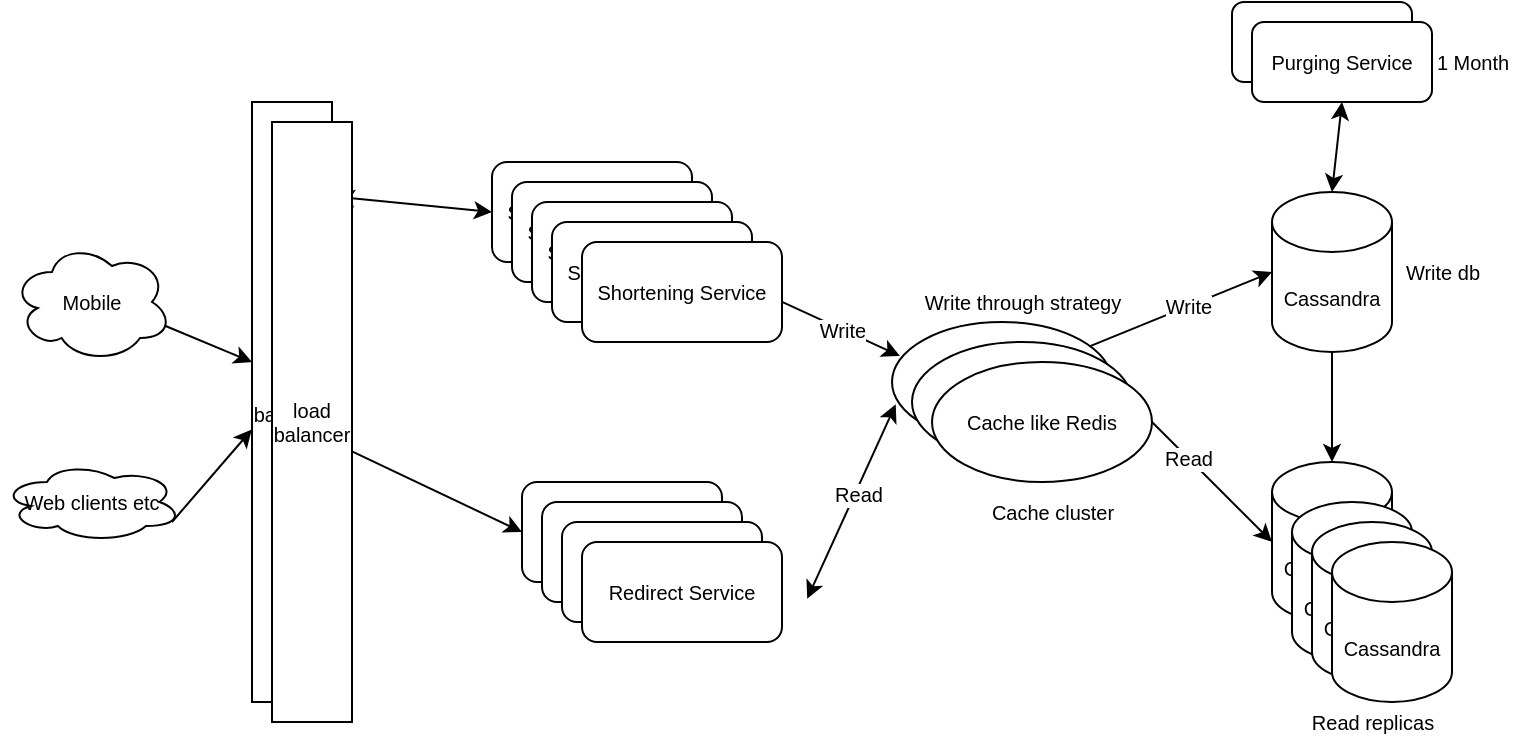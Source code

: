 <mxfile version="15.9.3" type="github">
  <diagram id="C5RBs43oDa-KdzZeNtuy" name="Page-1">
    <mxGraphModel dx="895" dy="583" grid="1" gridSize="10" guides="1" tooltips="1" connect="1" arrows="1" fold="1" page="1" pageScale="1" pageWidth="827" pageHeight="1169" math="0" shadow="0">
      <root>
        <mxCell id="WIyWlLk6GJQsqaUBKTNV-0" />
        <mxCell id="WIyWlLk6GJQsqaUBKTNV-1" parent="WIyWlLk6GJQsqaUBKTNV-0" />
        <mxCell id="ySn6C3Ql4K5Sra8jGcaf-0" value="&lt;font style=&quot;font-size: 10px&quot;&gt;Web clients etc&lt;/font&gt;" style="ellipse;shape=cloud;whiteSpace=wrap;html=1;" parent="WIyWlLk6GJQsqaUBKTNV-1" vertex="1">
          <mxGeometry x="5" y="240" width="90" height="40" as="geometry" />
        </mxCell>
        <mxCell id="ySn6C3Ql4K5Sra8jGcaf-1" value="&lt;font style=&quot;font-size: 10px&quot;&gt;Mobile&lt;/font&gt;" style="ellipse;shape=cloud;whiteSpace=wrap;html=1;" parent="WIyWlLk6GJQsqaUBKTNV-1" vertex="1">
          <mxGeometry x="10" y="130" width="80" height="60" as="geometry" />
        </mxCell>
        <mxCell id="ySn6C3Ql4K5Sra8jGcaf-4" value="load balancer" style="rounded=0;whiteSpace=wrap;html=1;fontSize=10;" parent="WIyWlLk6GJQsqaUBKTNV-1" vertex="1">
          <mxGeometry x="130" y="60" width="40" height="300" as="geometry" />
        </mxCell>
        <mxCell id="ySn6C3Ql4K5Sra8jGcaf-5" value="" style="endArrow=classic;html=1;rounded=0;fontSize=10;exitX=0.96;exitY=0.7;exitDx=0;exitDy=0;exitPerimeter=0;" parent="WIyWlLk6GJQsqaUBKTNV-1" source="ySn6C3Ql4K5Sra8jGcaf-1" edge="1">
          <mxGeometry width="50" height="50" relative="1" as="geometry">
            <mxPoint x="90" y="130" as="sourcePoint" />
            <mxPoint x="130" y="190" as="targetPoint" />
          </mxGeometry>
        </mxCell>
        <mxCell id="ySn6C3Ql4K5Sra8jGcaf-6" value="" style="endArrow=classic;html=1;rounded=0;fontSize=10;entryX=-0.003;entryY=0.546;entryDx=0;entryDy=0;entryPerimeter=0;" parent="WIyWlLk6GJQsqaUBKTNV-1" target="ySn6C3Ql4K5Sra8jGcaf-4" edge="1">
          <mxGeometry width="50" height="50" relative="1" as="geometry">
            <mxPoint x="90" y="270" as="sourcePoint" />
            <mxPoint x="140" y="220" as="targetPoint" />
          </mxGeometry>
        </mxCell>
        <mxCell id="ySn6C3Ql4K5Sra8jGcaf-7" value="Shortening Service" style="rounded=1;whiteSpace=wrap;html=1;fontSize=10;" parent="WIyWlLk6GJQsqaUBKTNV-1" vertex="1">
          <mxGeometry x="250" y="90" width="100" height="50" as="geometry" />
        </mxCell>
        <mxCell id="ySn6C3Ql4K5Sra8jGcaf-8" value="Shortening Service" style="rounded=1;whiteSpace=wrap;html=1;fontSize=10;" parent="WIyWlLk6GJQsqaUBKTNV-1" vertex="1">
          <mxGeometry x="260" y="100" width="100" height="50" as="geometry" />
        </mxCell>
        <mxCell id="ySn6C3Ql4K5Sra8jGcaf-9" value="Shortening Service" style="rounded=1;whiteSpace=wrap;html=1;fontSize=10;" parent="WIyWlLk6GJQsqaUBKTNV-1" vertex="1">
          <mxGeometry x="270" y="110" width="100" height="50" as="geometry" />
        </mxCell>
        <mxCell id="ySn6C3Ql4K5Sra8jGcaf-10" value="Shortening Service" style="rounded=1;whiteSpace=wrap;html=1;fontSize=10;" parent="WIyWlLk6GJQsqaUBKTNV-1" vertex="1">
          <mxGeometry x="280" y="120" width="100" height="50" as="geometry" />
        </mxCell>
        <mxCell id="ySn6C3Ql4K5Sra8jGcaf-11" value="Cassandra" style="shape=cylinder3;whiteSpace=wrap;html=1;boundedLbl=1;backgroundOutline=1;size=15;fontSize=10;" parent="WIyWlLk6GJQsqaUBKTNV-1" vertex="1">
          <mxGeometry x="640" y="105" width="60" height="80" as="geometry" />
        </mxCell>
        <mxCell id="ySn6C3Ql4K5Sra8jGcaf-12" value="Cassandra" style="shape=cylinder3;whiteSpace=wrap;html=1;boundedLbl=1;backgroundOutline=1;size=15;fontSize=10;" parent="WIyWlLk6GJQsqaUBKTNV-1" vertex="1">
          <mxGeometry x="640" y="240" width="60" height="80" as="geometry" />
        </mxCell>
        <mxCell id="ySn6C3Ql4K5Sra8jGcaf-13" value="Cassandra" style="shape=cylinder3;whiteSpace=wrap;html=1;boundedLbl=1;backgroundOutline=1;size=15;fontSize=10;" parent="WIyWlLk6GJQsqaUBKTNV-1" vertex="1">
          <mxGeometry x="650" y="260" width="60" height="80" as="geometry" />
        </mxCell>
        <mxCell id="ySn6C3Ql4K5Sra8jGcaf-14" value="Cassandra" style="shape=cylinder3;whiteSpace=wrap;html=1;boundedLbl=1;backgroundOutline=1;size=15;fontSize=10;" parent="WIyWlLk6GJQsqaUBKTNV-1" vertex="1">
          <mxGeometry x="660" y="270" width="60" height="80" as="geometry" />
        </mxCell>
        <mxCell id="ySn6C3Ql4K5Sra8jGcaf-15" value="Cassandra" style="shape=cylinder3;whiteSpace=wrap;html=1;boundedLbl=1;backgroundOutline=1;size=15;fontSize=10;" parent="WIyWlLk6GJQsqaUBKTNV-1" vertex="1">
          <mxGeometry x="670" y="280" width="60" height="80" as="geometry" />
        </mxCell>
        <mxCell id="ySn6C3Ql4K5Sra8jGcaf-17" value="Read replicas" style="text;html=1;resizable=0;autosize=1;align=center;verticalAlign=middle;points=[];fillColor=none;strokeColor=none;rounded=0;fontSize=10;" parent="WIyWlLk6GJQsqaUBKTNV-1" vertex="1">
          <mxGeometry x="650" y="360" width="80" height="20" as="geometry" />
        </mxCell>
        <mxCell id="ySn6C3Ql4K5Sra8jGcaf-19" value="Write db" style="text;html=1;resizable=0;autosize=1;align=center;verticalAlign=middle;points=[];fillColor=none;strokeColor=none;rounded=0;fontSize=10;" parent="WIyWlLk6GJQsqaUBKTNV-1" vertex="1">
          <mxGeometry x="700" y="135" width="50" height="20" as="geometry" />
        </mxCell>
        <mxCell id="ySn6C3Ql4K5Sra8jGcaf-20" value="" style="endArrow=classic;html=1;rounded=0;fontSize=10;entryX=0.5;entryY=0;entryDx=0;entryDy=0;exitX=0.5;exitY=1;exitDx=0;exitDy=0;exitPerimeter=0;entryPerimeter=0;" parent="WIyWlLk6GJQsqaUBKTNV-1" source="ySn6C3Ql4K5Sra8jGcaf-11" target="ySn6C3Ql4K5Sra8jGcaf-12" edge="1">
          <mxGeometry width="50" height="50" relative="1" as="geometry">
            <mxPoint x="670" y="210" as="sourcePoint" />
            <mxPoint x="730" y="160" as="targetPoint" />
          </mxGeometry>
        </mxCell>
        <mxCell id="ySn6C3Ql4K5Sra8jGcaf-21" value="Cache like Redis" style="ellipse;whiteSpace=wrap;html=1;fontSize=10;" parent="WIyWlLk6GJQsqaUBKTNV-1" vertex="1">
          <mxGeometry x="450" y="170" width="110" height="60" as="geometry" />
        </mxCell>
        <mxCell id="ySn6C3Ql4K5Sra8jGcaf-22" value="Write through strategy" style="text;html=1;resizable=0;autosize=1;align=center;verticalAlign=middle;points=[];fillColor=none;strokeColor=none;rounded=0;fontSize=10;" parent="WIyWlLk6GJQsqaUBKTNV-1" vertex="1">
          <mxGeometry x="460" y="150" width="110" height="20" as="geometry" />
        </mxCell>
        <mxCell id="9i1qgNekyrofTj8gUUyd-0" value="Redirect Service" style="rounded=1;whiteSpace=wrap;html=1;fontSize=10;" vertex="1" parent="WIyWlLk6GJQsqaUBKTNV-1">
          <mxGeometry x="265" y="250" width="100" height="50" as="geometry" />
        </mxCell>
        <mxCell id="9i1qgNekyrofTj8gUUyd-1" value="Redirect Service" style="rounded=1;whiteSpace=wrap;html=1;fontSize=10;" vertex="1" parent="WIyWlLk6GJQsqaUBKTNV-1">
          <mxGeometry x="275" y="260" width="100" height="50" as="geometry" />
        </mxCell>
        <mxCell id="9i1qgNekyrofTj8gUUyd-2" value="Redirect Service" style="rounded=1;whiteSpace=wrap;html=1;fontSize=10;" vertex="1" parent="WIyWlLk6GJQsqaUBKTNV-1">
          <mxGeometry x="285" y="270" width="100" height="50" as="geometry" />
        </mxCell>
        <mxCell id="9i1qgNekyrofTj8gUUyd-3" value="Redirect Service" style="rounded=1;whiteSpace=wrap;html=1;fontSize=10;" vertex="1" parent="WIyWlLk6GJQsqaUBKTNV-1">
          <mxGeometry x="295" y="280" width="100" height="50" as="geometry" />
        </mxCell>
        <mxCell id="9i1qgNekyrofTj8gUUyd-9" value="" style="endArrow=classic;startArrow=classic;html=1;rounded=0;fontSize=10;entryX=0;entryY=0.5;entryDx=0;entryDy=0;exitX=1.059;exitY=0.158;exitDx=0;exitDy=0;exitPerimeter=0;" edge="1" parent="WIyWlLk6GJQsqaUBKTNV-1" source="ySn6C3Ql4K5Sra8jGcaf-4" target="ySn6C3Ql4K5Sra8jGcaf-7">
          <mxGeometry width="50" height="50" relative="1" as="geometry">
            <mxPoint x="180" y="190" as="sourcePoint" />
            <mxPoint x="280" y="190" as="targetPoint" />
          </mxGeometry>
        </mxCell>
        <mxCell id="9i1qgNekyrofTj8gUUyd-10" value="" style="endArrow=classic;startArrow=classic;html=1;rounded=0;fontSize=10;exitX=1.059;exitY=0.158;exitDx=0;exitDy=0;exitPerimeter=0;entryX=0;entryY=0.5;entryDx=0;entryDy=0;" edge="1" parent="WIyWlLk6GJQsqaUBKTNV-1" target="9i1qgNekyrofTj8gUUyd-0">
          <mxGeometry width="50" height="50" relative="1" as="geometry">
            <mxPoint x="170.0" y="230.0" as="sourcePoint" />
            <mxPoint x="228" y="260" as="targetPoint" />
          </mxGeometry>
        </mxCell>
        <mxCell id="9i1qgNekyrofTj8gUUyd-13" value="" style="endArrow=classic;html=1;rounded=0;fontSize=10;entryX=0;entryY=0.5;entryDx=0;entryDy=0;entryPerimeter=0;" edge="1" parent="WIyWlLk6GJQsqaUBKTNV-1" source="ySn6C3Ql4K5Sra8jGcaf-21" target="ySn6C3Ql4K5Sra8jGcaf-11">
          <mxGeometry width="50" height="50" relative="1" as="geometry">
            <mxPoint x="570" y="180" as="sourcePoint" />
            <mxPoint x="570" y="210" as="targetPoint" />
          </mxGeometry>
        </mxCell>
        <mxCell id="9i1qgNekyrofTj8gUUyd-14" value="Write" style="edgeLabel;html=1;align=center;verticalAlign=middle;resizable=0;points=[];fontSize=10;" vertex="1" connectable="0" parent="9i1qgNekyrofTj8gUUyd-13">
          <mxGeometry x="0.072" relative="1" as="geometry">
            <mxPoint as="offset" />
          </mxGeometry>
        </mxCell>
        <mxCell id="9i1qgNekyrofTj8gUUyd-17" value="Cache cluster" style="text;html=1;resizable=0;autosize=1;align=center;verticalAlign=middle;points=[];fillColor=none;strokeColor=none;rounded=0;fontSize=10;" vertex="1" parent="WIyWlLk6GJQsqaUBKTNV-1">
          <mxGeometry x="490" y="255" width="80" height="20" as="geometry" />
        </mxCell>
        <mxCell id="9i1qgNekyrofTj8gUUyd-18" value="" style="endArrow=classic;startArrow=classic;html=1;rounded=0;fontSize=10;exitX=1.026;exitY=0.368;exitDx=0;exitDy=0;exitPerimeter=0;entryX=0.017;entryY=0.686;entryDx=0;entryDy=0;entryPerimeter=0;" edge="1" parent="WIyWlLk6GJQsqaUBKTNV-1" target="ySn6C3Ql4K5Sra8jGcaf-21">
          <mxGeometry width="50" height="50" relative="1" as="geometry">
            <mxPoint x="407.6" y="308.4" as="sourcePoint" />
            <mxPoint x="428" y="285" as="targetPoint" />
          </mxGeometry>
        </mxCell>
        <mxCell id="9i1qgNekyrofTj8gUUyd-22" value="Read" style="edgeLabel;html=1;align=center;verticalAlign=middle;resizable=0;points=[];fontSize=10;" vertex="1" connectable="0" parent="9i1qgNekyrofTj8gUUyd-18">
          <mxGeometry x="0.093" y="-1" relative="1" as="geometry">
            <mxPoint as="offset" />
          </mxGeometry>
        </mxCell>
        <mxCell id="9i1qgNekyrofTj8gUUyd-20" value="Write" style="endArrow=classic;html=1;rounded=0;fontSize=10;entryX=0.036;entryY=0.283;entryDx=0;entryDy=0;entryPerimeter=0;exitX=1.003;exitY=0.602;exitDx=0;exitDy=0;exitPerimeter=0;" edge="1" parent="WIyWlLk6GJQsqaUBKTNV-1" source="9i1qgNekyrofTj8gUUyd-37" target="ySn6C3Ql4K5Sra8jGcaf-21">
          <mxGeometry width="50" height="50" relative="1" as="geometry">
            <mxPoint x="400" y="150" as="sourcePoint" />
            <mxPoint x="340.0" y="51.16" as="targetPoint" />
          </mxGeometry>
        </mxCell>
        <mxCell id="9i1qgNekyrofTj8gUUyd-21" value="" style="endArrow=classic;startArrow=classic;html=1;rounded=0;fontSize=10;exitX=1;exitY=0.5;exitDx=0;exitDy=0;entryX=0;entryY=0.5;entryDx=0;entryDy=0;entryPerimeter=0;" edge="1" parent="WIyWlLk6GJQsqaUBKTNV-1" source="ySn6C3Ql4K5Sra8jGcaf-21" target="ySn6C3Ql4K5Sra8jGcaf-12">
          <mxGeometry width="50" height="50" relative="1" as="geometry">
            <mxPoint x="545" y="200.0" as="sourcePoint" />
            <mxPoint x="603" y="230" as="targetPoint" />
            <Array as="points" />
          </mxGeometry>
        </mxCell>
        <mxCell id="9i1qgNekyrofTj8gUUyd-23" value="Read" style="edgeLabel;html=1;align=center;verticalAlign=middle;resizable=0;points=[];fontSize=10;" vertex="1" connectable="0" parent="9i1qgNekyrofTj8gUUyd-21">
          <mxGeometry x="-0.051" relative="1" as="geometry">
            <mxPoint as="offset" />
          </mxGeometry>
        </mxCell>
        <mxCell id="9i1qgNekyrofTj8gUUyd-24" value="Cache like Redis" style="ellipse;whiteSpace=wrap;html=1;fontSize=10;" vertex="1" parent="WIyWlLk6GJQsqaUBKTNV-1">
          <mxGeometry x="460" y="180" width="110" height="60" as="geometry" />
        </mxCell>
        <mxCell id="9i1qgNekyrofTj8gUUyd-25" value="Cache like Redis" style="ellipse;whiteSpace=wrap;html=1;fontSize=10;" vertex="1" parent="WIyWlLk6GJQsqaUBKTNV-1">
          <mxGeometry x="470" y="190" width="110" height="60" as="geometry" />
        </mxCell>
        <mxCell id="9i1qgNekyrofTj8gUUyd-32" value="Purging Service" style="rounded=1;whiteSpace=wrap;html=1;fontSize=10;" vertex="1" parent="WIyWlLk6GJQsqaUBKTNV-1">
          <mxGeometry x="620" y="10" width="90" height="40" as="geometry" />
        </mxCell>
        <mxCell id="9i1qgNekyrofTj8gUUyd-33" value="Purging Service" style="rounded=1;whiteSpace=wrap;html=1;fontSize=10;" vertex="1" parent="WIyWlLk6GJQsqaUBKTNV-1">
          <mxGeometry x="630" y="20" width="90" height="40" as="geometry" />
        </mxCell>
        <mxCell id="9i1qgNekyrofTj8gUUyd-34" value="" style="endArrow=classic;startArrow=classic;html=1;rounded=0;fontSize=10;entryX=0.5;entryY=0;entryDx=0;entryDy=0;exitX=0.5;exitY=1;exitDx=0;exitDy=0;entryPerimeter=0;" edge="1" parent="WIyWlLk6GJQsqaUBKTNV-1" source="9i1qgNekyrofTj8gUUyd-33" target="ySn6C3Ql4K5Sra8jGcaf-11">
          <mxGeometry width="50" height="50" relative="1" as="geometry">
            <mxPoint x="650.0" y="70.0" as="sourcePoint" />
            <mxPoint x="707.64" y="77.6" as="targetPoint" />
          </mxGeometry>
        </mxCell>
        <mxCell id="9i1qgNekyrofTj8gUUyd-35" value="1 Month" style="text;html=1;align=center;verticalAlign=middle;resizable=0;points=[];autosize=1;strokeColor=none;fillColor=none;fontSize=10;" vertex="1" parent="WIyWlLk6GJQsqaUBKTNV-1">
          <mxGeometry x="715" y="30" width="50" height="20" as="geometry" />
        </mxCell>
        <mxCell id="9i1qgNekyrofTj8gUUyd-36" value="load balancer" style="rounded=0;whiteSpace=wrap;html=1;fontSize=10;" vertex="1" parent="WIyWlLk6GJQsqaUBKTNV-1">
          <mxGeometry x="140" y="70" width="40" height="300" as="geometry" />
        </mxCell>
        <mxCell id="9i1qgNekyrofTj8gUUyd-37" value="Shortening Service" style="rounded=1;whiteSpace=wrap;html=1;fontSize=10;" vertex="1" parent="WIyWlLk6GJQsqaUBKTNV-1">
          <mxGeometry x="295" y="130" width="100" height="50" as="geometry" />
        </mxCell>
      </root>
    </mxGraphModel>
  </diagram>
</mxfile>
